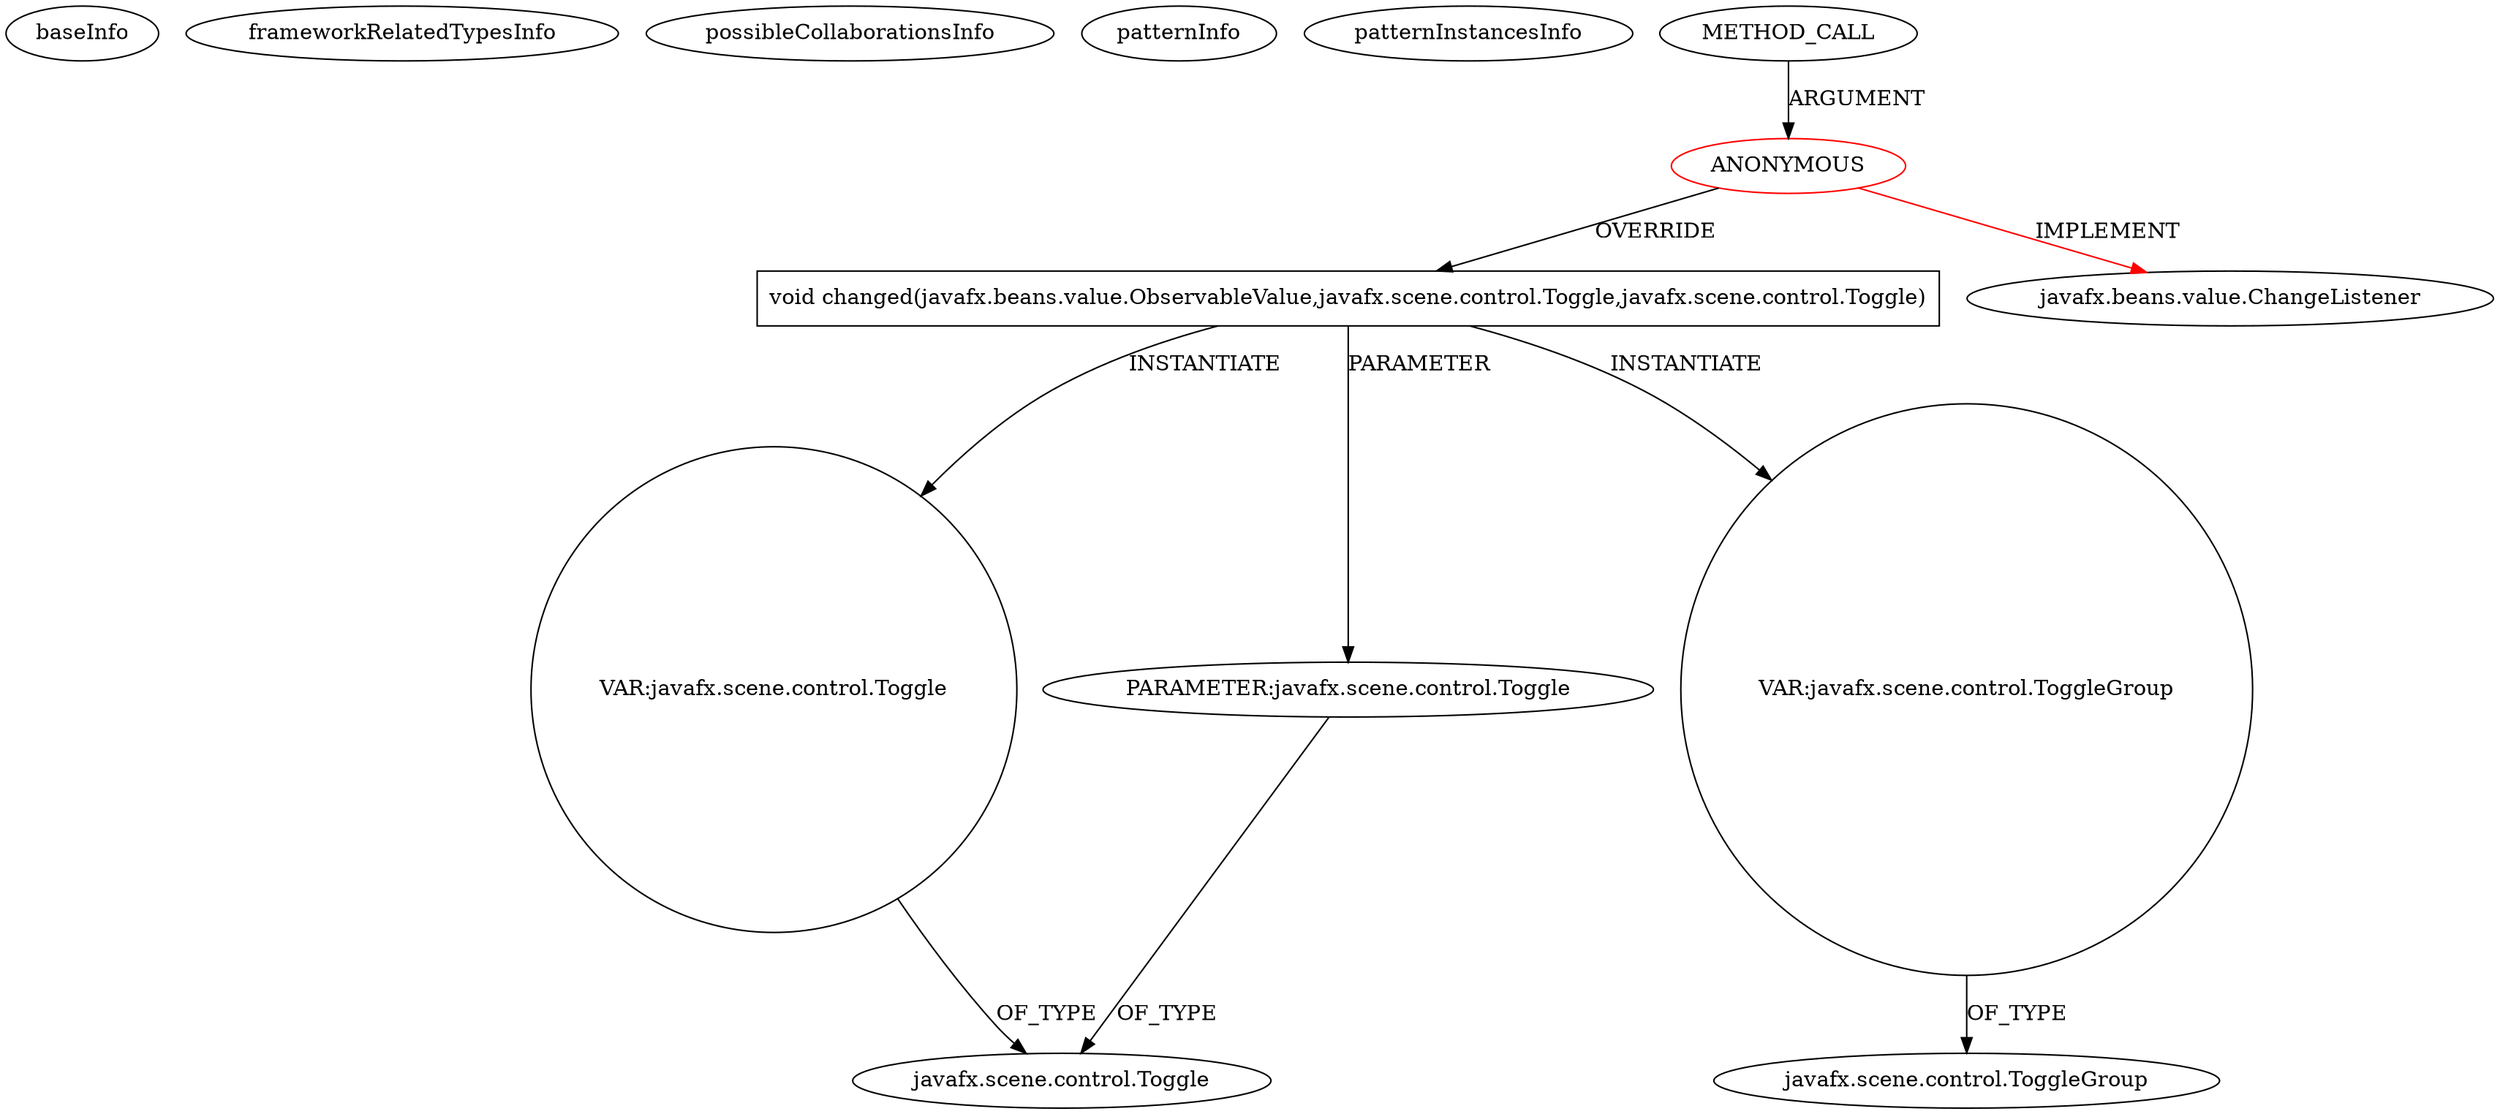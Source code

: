 digraph {
baseInfo[graphId=2297,category="pattern",isAnonymous=true,possibleRelation=false]
frameworkRelatedTypesInfo[0="javafx.beans.value.ChangeListener"]
possibleCollaborationsInfo[]
patternInfo[frequency=3.0,patternRootClient=0]
patternInstancesInfo[0="projects4PB-biomet~/projects4PB-biomet/biomet-master/src/biomet/popups/ConvolvePopup.java~void ConvolvePopup()~3978",1="gossipgirls-spacetraders~/gossipgirls-spacetraders/spacetraders-master/src/spacetraders/SpaceTraders.java~void gotoTravel()~2783",2="egordon-btcoracle~/egordon-btcoracle/btcoracle-master/btcoracle/src/orclient/components/Home.java~void Home()~2607"]
4[label="void changed(javafx.beans.value.ObservableValue,javafx.scene.control.Toggle,javafx.scene.control.Toggle)",vertexType="OVERRIDING_METHOD_DECLARATION",isFrameworkType=false,shape=box]
16[label="VAR:javafx.scene.control.Toggle",vertexType="VARIABLE_EXPRESION",isFrameworkType=false,shape=circle]
8[label="javafx.scene.control.Toggle",vertexType="FRAMEWORK_INTERFACE_TYPE",isFrameworkType=false]
0[label="ANONYMOUS",vertexType="ROOT_ANONYMOUS_DECLARATION",isFrameworkType=false,color=red]
1[label="javafx.beans.value.ChangeListener",vertexType="FRAMEWORK_INTERFACE_TYPE",isFrameworkType=false]
2[label="METHOD_CALL",vertexType="OUTSIDE_CALL",isFrameworkType=false]
19[label="VAR:javafx.scene.control.ToggleGroup",vertexType="VARIABLE_EXPRESION",isFrameworkType=false,shape=circle]
21[label="javafx.scene.control.ToggleGroup",vertexType="FRAMEWORK_CLASS_TYPE",isFrameworkType=false]
9[label="PARAMETER:javafx.scene.control.Toggle",vertexType="PARAMETER_DECLARATION",isFrameworkType=false]
0->4[label="OVERRIDE"]
2->0[label="ARGUMENT"]
4->9[label="PARAMETER"]
0->1[label="IMPLEMENT",color=red]
16->8[label="OF_TYPE"]
9->8[label="OF_TYPE"]
19->21[label="OF_TYPE"]
4->19[label="INSTANTIATE"]
4->16[label="INSTANTIATE"]
}
